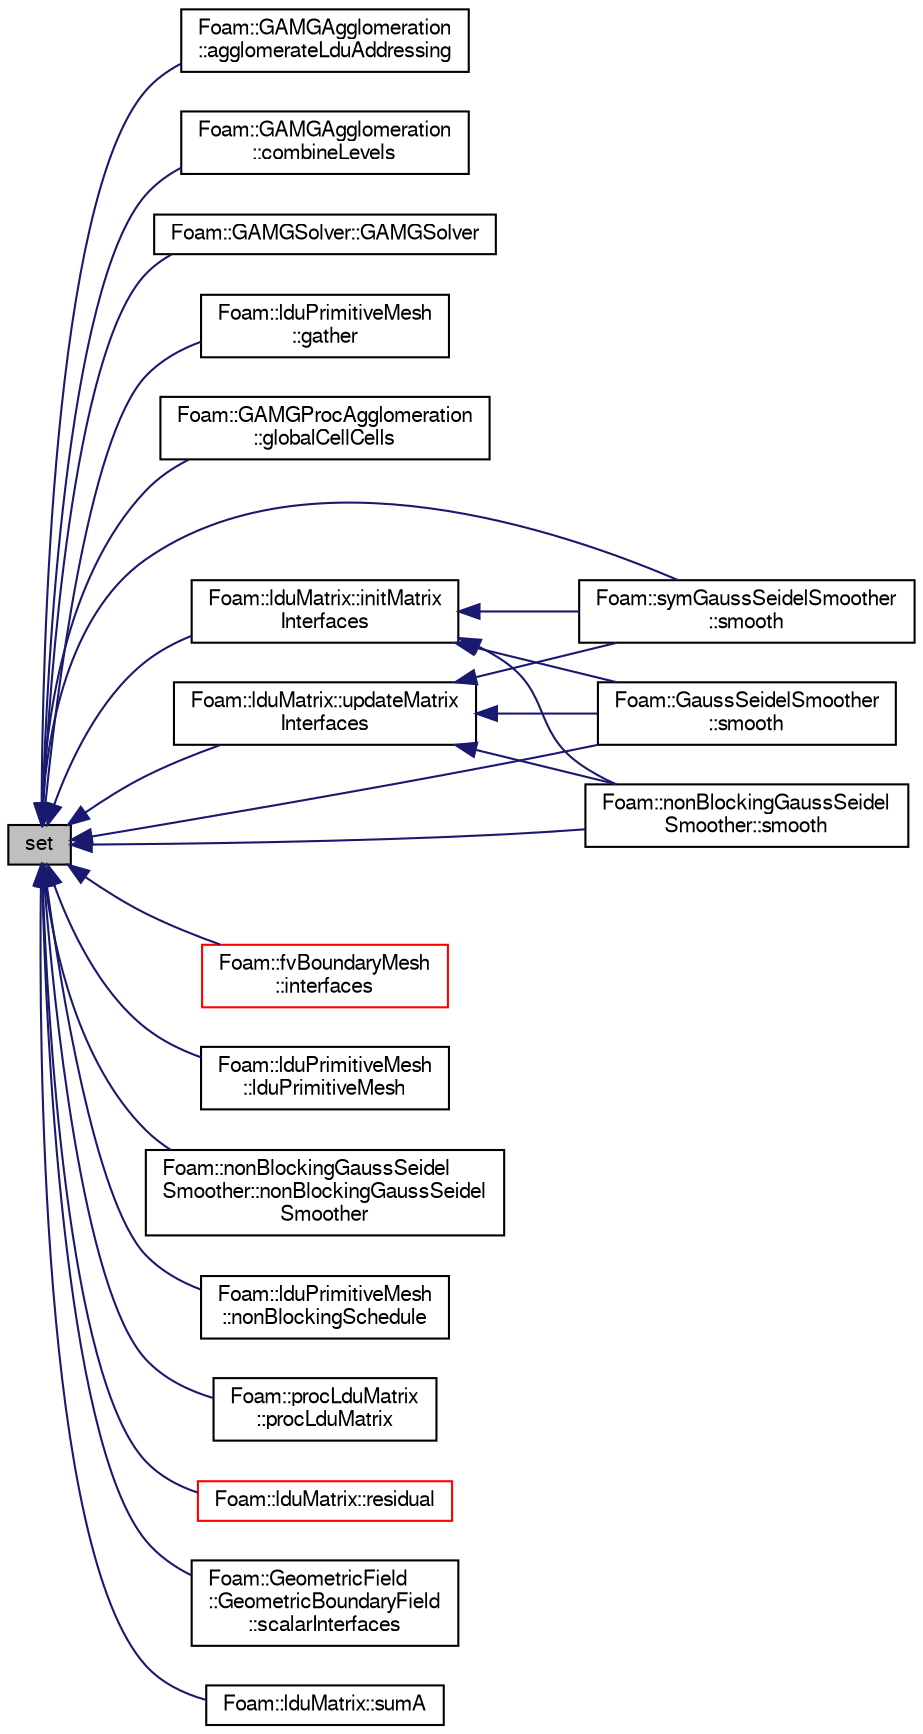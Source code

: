digraph "set"
{
  bgcolor="transparent";
  edge [fontname="FreeSans",fontsize="10",labelfontname="FreeSans",labelfontsize="10"];
  node [fontname="FreeSans",fontsize="10",shape=record];
  rankdir="LR";
  Node1 [label="set",height=0.2,width=0.4,color="black", fillcolor="grey75", style="filled" fontcolor="black"];
  Node1 -> Node2 [dir="back",color="midnightblue",fontsize="10",style="solid",fontname="FreeSans"];
  Node2 [label="Foam::GAMGAgglomeration\l::agglomerateLduAddressing",height=0.2,width=0.4,color="black",URL="$a00871.html#a1f8676d38e3715d5330beb58b7883c90",tooltip="Assemble coarse mesh addressing. "];
  Node1 -> Node3 [dir="back",color="midnightblue",fontsize="10",style="solid",fontname="FreeSans"];
  Node3 [label="Foam::GAMGAgglomeration\l::combineLevels",height=0.2,width=0.4,color="black",URL="$a00871.html#abaee0f1c3a95a986561b1ea1bfbdd61e",tooltip="Combine a level with the previous one. "];
  Node1 -> Node4 [dir="back",color="midnightblue",fontsize="10",style="solid",fontname="FreeSans"];
  Node4 [label="Foam::GAMGSolver::GAMGSolver",height=0.2,width=0.4,color="black",URL="$a00876.html#aa0bdfcc22c05f62778e77b175b6fdd66",tooltip="Construct from lduMatrix and solver controls. "];
  Node1 -> Node5 [dir="back",color="midnightblue",fontsize="10",style="solid",fontname="FreeSans"];
  Node5 [label="Foam::lduPrimitiveMesh\l::gather",height=0.2,width=0.4,color="black",URL="$a01248.html#ad7514c3eec68fa18c472b5dfe1c2b5a4",tooltip="Gather meshes from other processors onto procIDs[0]. "];
  Node1 -> Node6 [dir="back",color="midnightblue",fontsize="10",style="solid",fontname="FreeSans"];
  Node6 [label="Foam::GAMGProcAgglomeration\l::globalCellCells",height=0.2,width=0.4,color="black",URL="$a00875.html#a59b7daeb97bb6479a59cdeacff965dc5",tooltip="Debug: calculate global cell-cells. "];
  Node1 -> Node7 [dir="back",color="midnightblue",fontsize="10",style="solid",fontname="FreeSans"];
  Node7 [label="Foam::lduMatrix::initMatrix\lInterfaces",height=0.2,width=0.4,color="black",URL="$a01245.html#a2ad83869ca7c1993c7feb895fdb04f0d",tooltip="Initialise the update of interfaced interfaces. "];
  Node7 -> Node8 [dir="back",color="midnightblue",fontsize="10",style="solid",fontname="FreeSans"];
  Node8 [label="Foam::GaussSeidelSmoother\l::smooth",height=0.2,width=0.4,color="black",URL="$a00882.html#a8622cba882900a35ce041c544a6134c0",tooltip="Smooth for the given number of sweeps. "];
  Node7 -> Node9 [dir="back",color="midnightblue",fontsize="10",style="solid",fontname="FreeSans"];
  Node9 [label="Foam::nonBlockingGaussSeidel\lSmoother::smooth",height=0.2,width=0.4,color="black",URL="$a01568.html#a84def9b216d3c88d8c9d2e410aa7ff04",tooltip="Smooth for the given number of sweeps. "];
  Node7 -> Node10 [dir="back",color="midnightblue",fontsize="10",style="solid",fontname="FreeSans"];
  Node10 [label="Foam::symGaussSeidelSmoother\l::smooth",height=0.2,width=0.4,color="black",URL="$a02453.html#a8622cba882900a35ce041c544a6134c0",tooltip="Smooth for the given number of sweeps. "];
  Node1 -> Node11 [dir="back",color="midnightblue",fontsize="10",style="solid",fontname="FreeSans"];
  Node11 [label="Foam::fvBoundaryMesh\l::interfaces",height=0.2,width=0.4,color="red",URL="$a00845.html#a41aff3eddd63ad4ff3e3e1153f8359f4",tooltip="Return a list of pointers for each patch. "];
  Node1 -> Node12 [dir="back",color="midnightblue",fontsize="10",style="solid",fontname="FreeSans"];
  Node12 [label="Foam::lduPrimitiveMesh\l::lduPrimitiveMesh",height=0.2,width=0.4,color="black",URL="$a01248.html#aeae1eb8af27cafdc116980dd48968d19",tooltip="Construct by combining multiple meshes. The meshes come from. "];
  Node1 -> Node13 [dir="back",color="midnightblue",fontsize="10",style="solid",fontname="FreeSans"];
  Node13 [label="Foam::nonBlockingGaussSeidel\lSmoother::nonBlockingGaussSeidel\lSmoother",height=0.2,width=0.4,color="black",URL="$a01568.html#a599bcc58d4e4b13f9b6014fb42a0d3f2",tooltip="Construct from components. "];
  Node1 -> Node14 [dir="back",color="midnightblue",fontsize="10",style="solid",fontname="FreeSans"];
  Node14 [label="Foam::lduPrimitiveMesh\l::nonBlockingSchedule",height=0.2,width=0.4,color="black",URL="$a01248.html#af618c6fc47fe14e5499baf2ef5ea39a7"];
  Node1 -> Node15 [dir="back",color="midnightblue",fontsize="10",style="solid",fontname="FreeSans"];
  Node15 [label="Foam::procLduMatrix\l::procLduMatrix",height=0.2,width=0.4,color="black",URL="$a01944.html#a2f50c9ea5f664c51f89f4904352d15bd"];
  Node1 -> Node16 [dir="back",color="midnightblue",fontsize="10",style="solid",fontname="FreeSans"];
  Node16 [label="Foam::lduMatrix::residual",height=0.2,width=0.4,color="red",URL="$a01245.html#a993f699d9efc5bc6a82b0c8b6e86c78a"];
  Node1 -> Node17 [dir="back",color="midnightblue",fontsize="10",style="solid",fontname="FreeSans"];
  Node17 [label="Foam::GeometricField\l::GeometricBoundaryField\l::scalarInterfaces",height=0.2,width=0.4,color="black",URL="$a00895.html#adc8c3fc9d267c87424980ea5abfdd91e",tooltip="Return a list of pointers for each patch field with only those. "];
  Node1 -> Node10 [dir="back",color="midnightblue",fontsize="10",style="solid",fontname="FreeSans"];
  Node1 -> Node8 [dir="back",color="midnightblue",fontsize="10",style="solid",fontname="FreeSans"];
  Node1 -> Node9 [dir="back",color="midnightblue",fontsize="10",style="solid",fontname="FreeSans"];
  Node1 -> Node18 [dir="back",color="midnightblue",fontsize="10",style="solid",fontname="FreeSans"];
  Node18 [label="Foam::lduMatrix::sumA",height=0.2,width=0.4,color="black",URL="$a01245.html#a1ee2ed3984be5768ec28254acb84a35d",tooltip="Sum the coefficients on each row of the matrix. "];
  Node1 -> Node19 [dir="back",color="midnightblue",fontsize="10",style="solid",fontname="FreeSans"];
  Node19 [label="Foam::lduMatrix::updateMatrix\lInterfaces",height=0.2,width=0.4,color="black",URL="$a01245.html#aa423ed49a5c32e780504798e57e4c3d6",tooltip="Update interfaced interfaces for matrix operations. "];
  Node19 -> Node8 [dir="back",color="midnightblue",fontsize="10",style="solid",fontname="FreeSans"];
  Node19 -> Node9 [dir="back",color="midnightblue",fontsize="10",style="solid",fontname="FreeSans"];
  Node19 -> Node10 [dir="back",color="midnightblue",fontsize="10",style="solid",fontname="FreeSans"];
}
